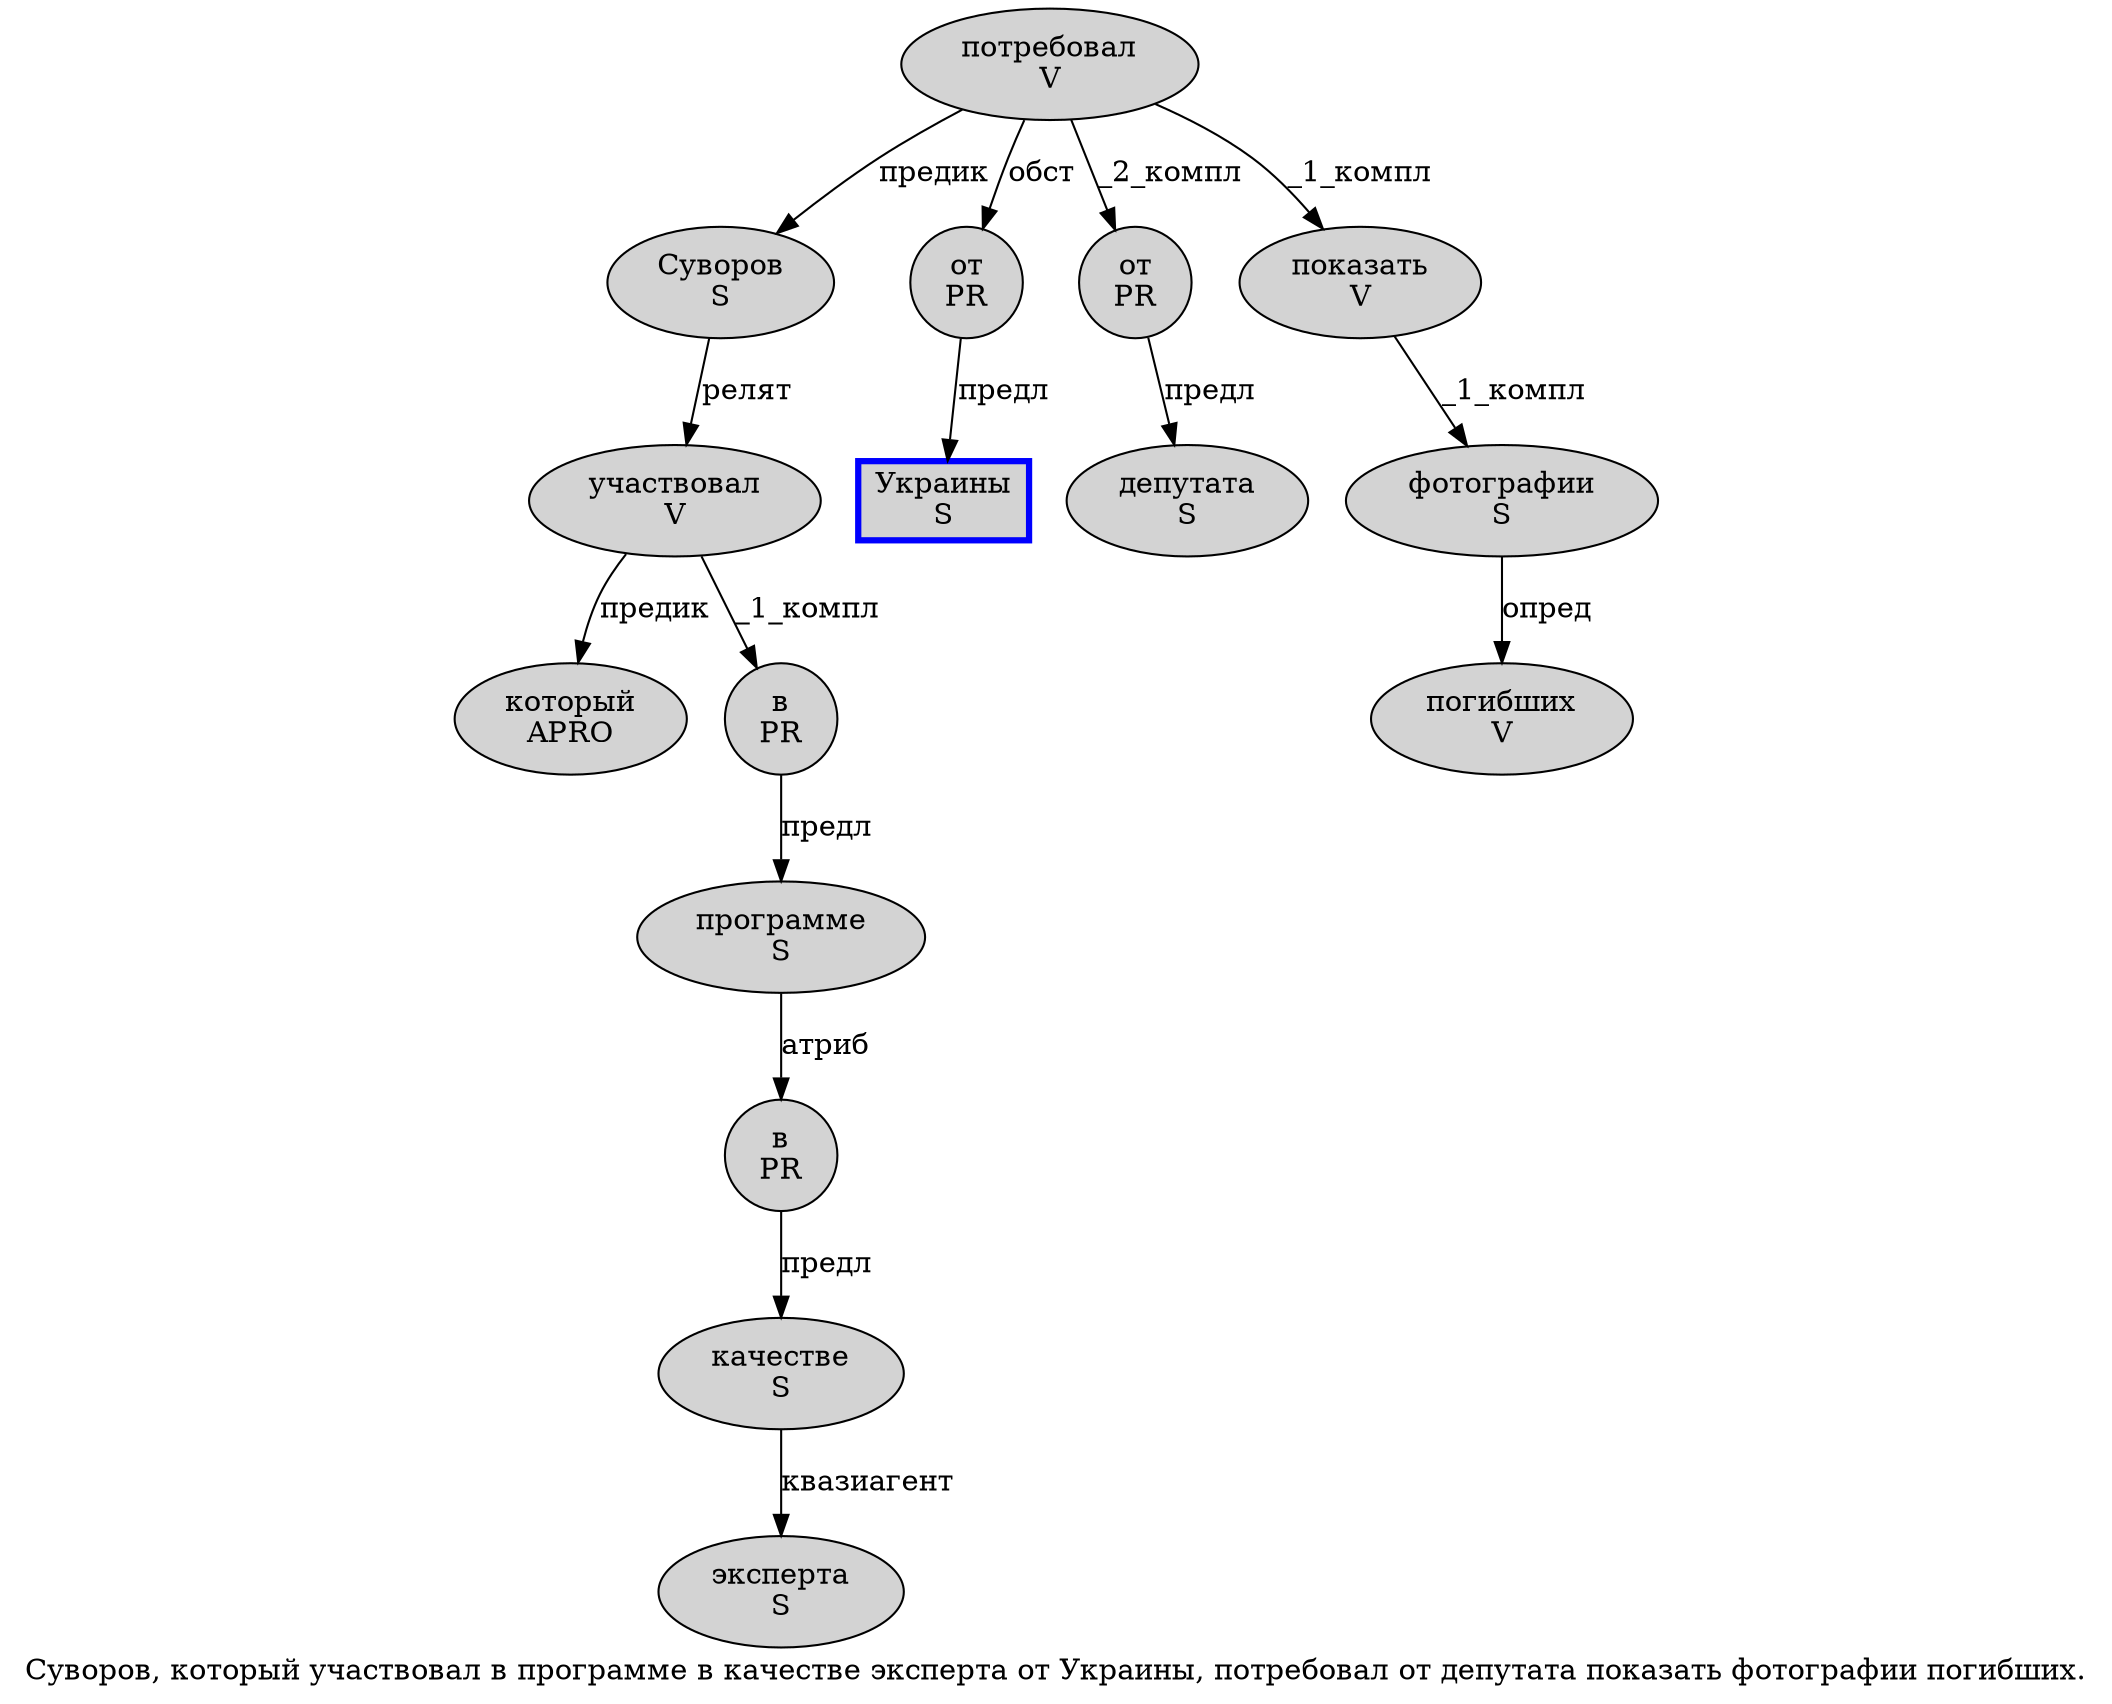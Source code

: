 digraph SENTENCE_1069 {
	graph [label="Суворов, который участвовал в программе в качестве эксперта от Украины, потребовал от депутата показать фотографии погибших."]
	node [style=filled]
		0 [label="Суворов
S" color="" fillcolor=lightgray penwidth=1 shape=ellipse]
		2 [label="который
APRO" color="" fillcolor=lightgray penwidth=1 shape=ellipse]
		3 [label="участвовал
V" color="" fillcolor=lightgray penwidth=1 shape=ellipse]
		4 [label="в
PR" color="" fillcolor=lightgray penwidth=1 shape=ellipse]
		5 [label="программе
S" color="" fillcolor=lightgray penwidth=1 shape=ellipse]
		6 [label="в
PR" color="" fillcolor=lightgray penwidth=1 shape=ellipse]
		7 [label="качестве
S" color="" fillcolor=lightgray penwidth=1 shape=ellipse]
		8 [label="эксперта
S" color="" fillcolor=lightgray penwidth=1 shape=ellipse]
		9 [label="от
PR" color="" fillcolor=lightgray penwidth=1 shape=ellipse]
		10 [label="Украины
S" color=blue fillcolor=lightgray penwidth=3 shape=box]
		12 [label="потребовал
V" color="" fillcolor=lightgray penwidth=1 shape=ellipse]
		13 [label="от
PR" color="" fillcolor=lightgray penwidth=1 shape=ellipse]
		14 [label="депутата
S" color="" fillcolor=lightgray penwidth=1 shape=ellipse]
		15 [label="показать
V" color="" fillcolor=lightgray penwidth=1 shape=ellipse]
		16 [label="фотографии
S" color="" fillcolor=lightgray penwidth=1 shape=ellipse]
		17 [label="погибших
V" color="" fillcolor=lightgray penwidth=1 shape=ellipse]
			0 -> 3 [label="релят"]
			4 -> 5 [label="предл"]
			7 -> 8 [label="квазиагент"]
			9 -> 10 [label="предл"]
			5 -> 6 [label="атриб"]
			6 -> 7 [label="предл"]
			12 -> 0 [label="предик"]
			12 -> 9 [label="обст"]
			12 -> 13 [label="_2_компл"]
			12 -> 15 [label="_1_компл"]
			13 -> 14 [label="предл"]
			3 -> 2 [label="предик"]
			3 -> 4 [label="_1_компл"]
			15 -> 16 [label="_1_компл"]
			16 -> 17 [label="опред"]
}